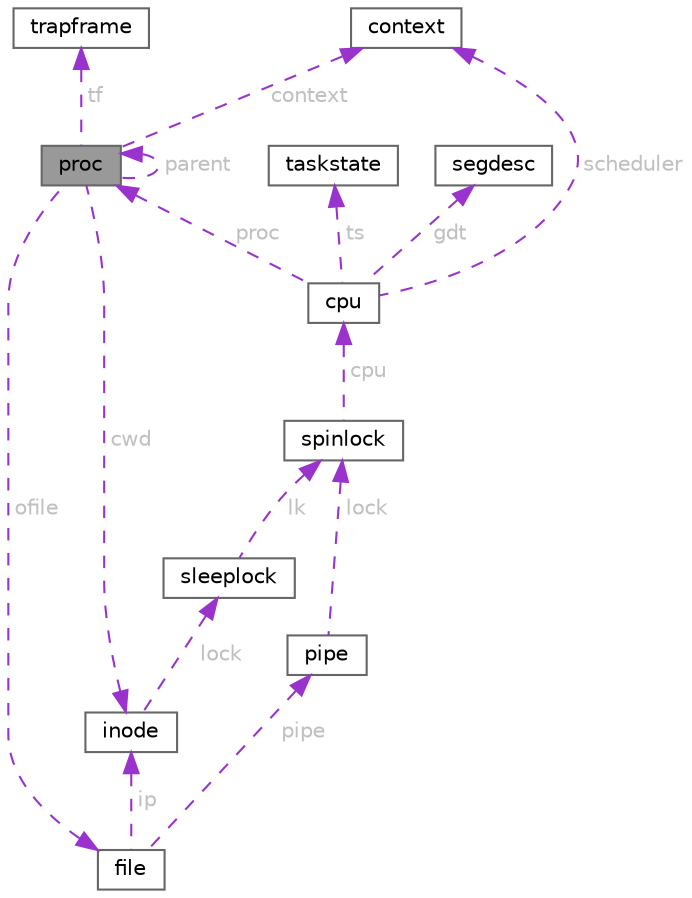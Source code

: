 digraph "proc"
{
 // LATEX_PDF_SIZE
  bgcolor="transparent";
  edge [fontname=Helvetica,fontsize=10,labelfontname=Helvetica,labelfontsize=10];
  node [fontname=Helvetica,fontsize=10,shape=box,height=0.2,width=0.4];
  Node1 [id="Node000001",label="proc",height=0.2,width=0.4,color="gray40", fillcolor="grey60", style="filled", fontcolor="black",tooltip=" "];
  Node1 -> Node1 [id="edge1_Node000001_Node000001",dir="back",color="darkorchid3",style="dashed",tooltip=" ",label=" parent",fontcolor="grey" ];
  Node2 -> Node1 [id="edge2_Node000001_Node000002",dir="back",color="darkorchid3",style="dashed",tooltip=" ",label=" tf",fontcolor="grey" ];
  Node2 [id="Node000002",label="trapframe",height=0.2,width=0.4,color="gray40", fillcolor="white", style="filled",URL="$df/d05/structtrapframe.html",tooltip=" "];
  Node3 -> Node1 [id="edge3_Node000001_Node000003",dir="back",color="darkorchid3",style="dashed",tooltip=" ",label=" context",fontcolor="grey" ];
  Node3 [id="Node000003",label="context",height=0.2,width=0.4,color="gray40", fillcolor="white", style="filled",URL="$d7/dfe/structcontext.html",tooltip=" "];
  Node4 -> Node1 [id="edge4_Node000001_Node000004",dir="back",color="darkorchid3",style="dashed",tooltip=" ",label=" ofile",fontcolor="grey" ];
  Node4 [id="Node000004",label="file",height=0.2,width=0.4,color="gray40", fillcolor="white", style="filled",URL="$d7/d3a/structfile.html",tooltip=" "];
  Node5 -> Node4 [id="edge5_Node000004_Node000005",dir="back",color="darkorchid3",style="dashed",tooltip=" ",label=" pipe",fontcolor="grey" ];
  Node5 [id="Node000005",label="pipe",height=0.2,width=0.4,color="gray40", fillcolor="white", style="filled",URL="$d8/d53/structpipe.html",tooltip=" "];
  Node6 -> Node5 [id="edge6_Node000005_Node000006",dir="back",color="darkorchid3",style="dashed",tooltip=" ",label=" lock",fontcolor="grey" ];
  Node6 [id="Node000006",label="spinlock",height=0.2,width=0.4,color="gray40", fillcolor="white", style="filled",URL="$d1/d08/structspinlock.html",tooltip=" "];
  Node7 -> Node6 [id="edge7_Node000006_Node000007",dir="back",color="darkorchid3",style="dashed",tooltip=" ",label=" cpu",fontcolor="grey" ];
  Node7 [id="Node000007",label="cpu",height=0.2,width=0.4,color="gray40", fillcolor="white", style="filled",URL="$db/d62/structcpu.html",tooltip=" "];
  Node3 -> Node7 [id="edge8_Node000007_Node000003",dir="back",color="darkorchid3",style="dashed",tooltip=" ",label=" scheduler",fontcolor="grey" ];
  Node8 -> Node7 [id="edge9_Node000007_Node000008",dir="back",color="darkorchid3",style="dashed",tooltip=" ",label=" ts",fontcolor="grey" ];
  Node8 [id="Node000008",label="taskstate",height=0.2,width=0.4,color="gray40", fillcolor="white", style="filled",URL="$dc/dd1/structtaskstate.html",tooltip=" "];
  Node9 -> Node7 [id="edge10_Node000007_Node000009",dir="back",color="darkorchid3",style="dashed",tooltip=" ",label=" gdt",fontcolor="grey" ];
  Node9 [id="Node000009",label="segdesc",height=0.2,width=0.4,color="gray40", fillcolor="white", style="filled",URL="$d8/d3e/structsegdesc.html",tooltip=" "];
  Node1 -> Node7 [id="edge11_Node000007_Node000001",dir="back",color="darkorchid3",style="dashed",tooltip=" ",label=" proc",fontcolor="grey" ];
  Node10 -> Node4 [id="edge12_Node000004_Node000010",dir="back",color="darkorchid3",style="dashed",tooltip=" ",label=" ip",fontcolor="grey" ];
  Node10 [id="Node000010",label="inode",height=0.2,width=0.4,color="gray40", fillcolor="white", style="filled",URL="$d0/df8/structinode.html",tooltip=" "];
  Node11 -> Node10 [id="edge13_Node000010_Node000011",dir="back",color="darkorchid3",style="dashed",tooltip=" ",label=" lock",fontcolor="grey" ];
  Node11 [id="Node000011",label="sleeplock",height=0.2,width=0.4,color="gray40", fillcolor="white", style="filled",URL="$d9/dd0/structsleeplock.html",tooltip=" "];
  Node6 -> Node11 [id="edge14_Node000011_Node000006",dir="back",color="darkorchid3",style="dashed",tooltip=" ",label=" lk",fontcolor="grey" ];
  Node10 -> Node1 [id="edge15_Node000001_Node000010",dir="back",color="darkorchid3",style="dashed",tooltip=" ",label=" cwd",fontcolor="grey" ];
}
